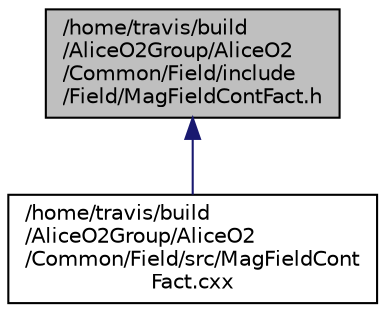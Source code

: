 digraph "/home/travis/build/AliceO2Group/AliceO2/Common/Field/include/Field/MagFieldContFact.h"
{
 // INTERACTIVE_SVG=YES
  bgcolor="transparent";
  edge [fontname="Helvetica",fontsize="10",labelfontname="Helvetica",labelfontsize="10"];
  node [fontname="Helvetica",fontsize="10",shape=record];
  Node3 [label="/home/travis/build\l/AliceO2Group/AliceO2\l/Common/Field/include\l/Field/MagFieldContFact.h",height=0.2,width=0.4,color="black", fillcolor="grey75", style="filled", fontcolor="black"];
  Node3 -> Node4 [dir="back",color="midnightblue",fontsize="10",style="solid",fontname="Helvetica"];
  Node4 [label="/home/travis/build\l/AliceO2Group/AliceO2\l/Common/Field/src/MagFieldCont\lFact.cxx",height=0.2,width=0.4,color="black",URL="$da/d9c/MagFieldContFact_8cxx.html",tooltip="Implementation of the MagFieldContFact: factory for ALICE mag. field. "];
}
